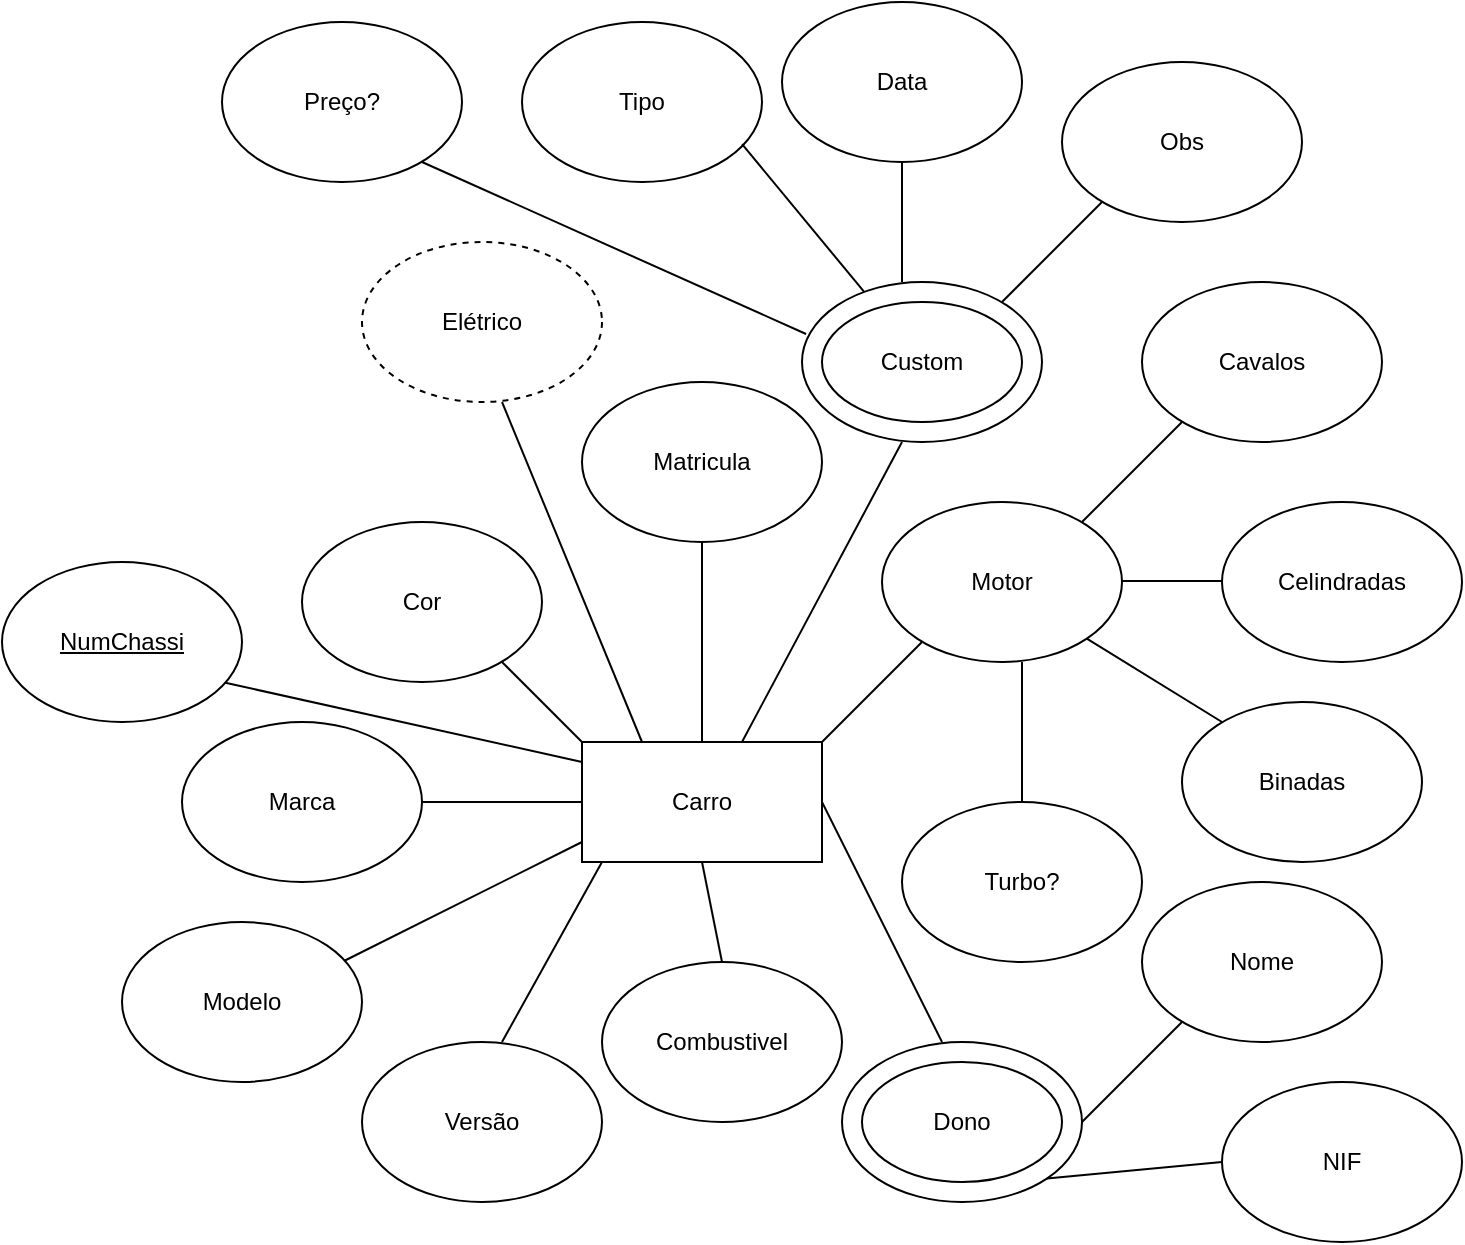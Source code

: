<mxfile version="28.2.3">
  <diagram name="Página-1" id="AaC7VC0f2-6dfNN37LNY">
    <mxGraphModel dx="1186" dy="755" grid="1" gridSize="10" guides="1" tooltips="1" connect="1" arrows="1" fold="1" page="1" pageScale="1" pageWidth="827" pageHeight="1169" math="0" shadow="0">
      <root>
        <mxCell id="0" />
        <mxCell id="1" parent="0" />
        <mxCell id="ZzpJcTy7Wu66cXUFzJY6-1" value="Carro" style="rounded=0;whiteSpace=wrap;html=1;" vertex="1" parent="1">
          <mxGeometry x="360" y="410" width="120" height="60" as="geometry" />
        </mxCell>
        <mxCell id="ZzpJcTy7Wu66cXUFzJY6-2" value="" style="endArrow=none;html=1;rounded=0;" edge="1" parent="1">
          <mxGeometry width="50" height="50" relative="1" as="geometry">
            <mxPoint x="360" y="410" as="sourcePoint" />
            <mxPoint x="320" y="370" as="targetPoint" />
          </mxGeometry>
        </mxCell>
        <mxCell id="ZzpJcTy7Wu66cXUFzJY6-3" value="Cor" style="ellipse;whiteSpace=wrap;html=1;" vertex="1" parent="1">
          <mxGeometry x="220" y="300" width="120" height="80" as="geometry" />
        </mxCell>
        <mxCell id="ZzpJcTy7Wu66cXUFzJY6-4" value="" style="endArrow=none;html=1;rounded=0;" edge="1" parent="1">
          <mxGeometry width="50" height="50" relative="1" as="geometry">
            <mxPoint x="180" y="380" as="sourcePoint" />
            <mxPoint x="360" y="420" as="targetPoint" />
          </mxGeometry>
        </mxCell>
        <mxCell id="ZzpJcTy7Wu66cXUFzJY6-5" value="&lt;u&gt;NumChassi&lt;/u&gt;" style="ellipse;whiteSpace=wrap;html=1;" vertex="1" parent="1">
          <mxGeometry x="70" y="320" width="120" height="80" as="geometry" />
        </mxCell>
        <mxCell id="ZzpJcTy7Wu66cXUFzJY6-6" value="" style="endArrow=none;html=1;rounded=0;" edge="1" parent="1">
          <mxGeometry width="50" height="50" relative="1" as="geometry">
            <mxPoint x="420" y="410" as="sourcePoint" />
            <mxPoint x="420" y="310" as="targetPoint" />
          </mxGeometry>
        </mxCell>
        <mxCell id="ZzpJcTy7Wu66cXUFzJY6-7" value="Matricula" style="ellipse;whiteSpace=wrap;html=1;" vertex="1" parent="1">
          <mxGeometry x="360" y="230" width="120" height="80" as="geometry" />
        </mxCell>
        <mxCell id="ZzpJcTy7Wu66cXUFzJY6-8" value="" style="endArrow=none;html=1;rounded=0;" edge="1" parent="1">
          <mxGeometry width="50" height="50" relative="1" as="geometry">
            <mxPoint x="480" y="410" as="sourcePoint" />
            <mxPoint x="530" y="360" as="targetPoint" />
          </mxGeometry>
        </mxCell>
        <mxCell id="ZzpJcTy7Wu66cXUFzJY6-9" value="Motor" style="ellipse;whiteSpace=wrap;html=1;" vertex="1" parent="1">
          <mxGeometry x="510" y="290" width="120" height="80" as="geometry" />
        </mxCell>
        <mxCell id="ZzpJcTy7Wu66cXUFzJY6-10" value="" style="endArrow=none;html=1;rounded=0;" edge="1" parent="1">
          <mxGeometry width="50" height="50" relative="1" as="geometry">
            <mxPoint x="610" y="300" as="sourcePoint" />
            <mxPoint x="660" y="250" as="targetPoint" />
          </mxGeometry>
        </mxCell>
        <mxCell id="ZzpJcTy7Wu66cXUFzJY6-11" value="Cavalos" style="ellipse;whiteSpace=wrap;html=1;" vertex="1" parent="1">
          <mxGeometry x="640" y="180" width="120" height="80" as="geometry" />
        </mxCell>
        <mxCell id="ZzpJcTy7Wu66cXUFzJY6-12" value="" style="endArrow=none;html=1;rounded=0;" edge="1" parent="1">
          <mxGeometry width="50" height="50" relative="1" as="geometry">
            <mxPoint x="630" y="329.5" as="sourcePoint" />
            <mxPoint x="680" y="329.5" as="targetPoint" />
          </mxGeometry>
        </mxCell>
        <mxCell id="ZzpJcTy7Wu66cXUFzJY6-13" value="Celindradas" style="ellipse;whiteSpace=wrap;html=1;" vertex="1" parent="1">
          <mxGeometry x="680" y="290" width="120" height="80" as="geometry" />
        </mxCell>
        <mxCell id="ZzpJcTy7Wu66cXUFzJY6-14" value="" style="endArrow=none;html=1;rounded=0;entryX=1;entryY=1;entryDx=0;entryDy=0;" edge="1" parent="1" target="ZzpJcTy7Wu66cXUFzJY6-9">
          <mxGeometry width="50" height="50" relative="1" as="geometry">
            <mxPoint x="680" y="400" as="sourcePoint" />
            <mxPoint x="650" y="360" as="targetPoint" />
          </mxGeometry>
        </mxCell>
        <mxCell id="ZzpJcTy7Wu66cXUFzJY6-15" value="Binadas" style="ellipse;whiteSpace=wrap;html=1;" vertex="1" parent="1">
          <mxGeometry x="660" y="390" width="120" height="80" as="geometry" />
        </mxCell>
        <mxCell id="ZzpJcTy7Wu66cXUFzJY6-16" value="" style="endArrow=none;html=1;rounded=0;" edge="1" parent="1">
          <mxGeometry width="50" height="50" relative="1" as="geometry">
            <mxPoint x="580" y="440" as="sourcePoint" />
            <mxPoint x="580" y="370" as="targetPoint" />
          </mxGeometry>
        </mxCell>
        <mxCell id="ZzpJcTy7Wu66cXUFzJY6-17" value="Turbo?" style="ellipse;whiteSpace=wrap;html=1;" vertex="1" parent="1">
          <mxGeometry x="520" y="440" width="120" height="80" as="geometry" />
        </mxCell>
        <mxCell id="ZzpJcTy7Wu66cXUFzJY6-18" value="Marca" style="ellipse;whiteSpace=wrap;html=1;" vertex="1" parent="1">
          <mxGeometry x="160" y="400" width="120" height="80" as="geometry" />
        </mxCell>
        <mxCell id="ZzpJcTy7Wu66cXUFzJY6-19" value="" style="endArrow=none;html=1;rounded=0;" edge="1" parent="1">
          <mxGeometry width="50" height="50" relative="1" as="geometry">
            <mxPoint x="480" y="440" as="sourcePoint" />
            <mxPoint x="540" y="560" as="targetPoint" />
          </mxGeometry>
        </mxCell>
        <mxCell id="ZzpJcTy7Wu66cXUFzJY6-20" value="Dono" style="ellipse;whiteSpace=wrap;html=1;" vertex="1" parent="1">
          <mxGeometry x="490" y="560" width="120" height="80" as="geometry" />
        </mxCell>
        <mxCell id="ZzpJcTy7Wu66cXUFzJY6-21" value="" style="endArrow=none;html=1;rounded=0;" edge="1" parent="1">
          <mxGeometry width="50" height="50" relative="1" as="geometry">
            <mxPoint x="610" y="600" as="sourcePoint" />
            <mxPoint x="660" y="550" as="targetPoint" />
          </mxGeometry>
        </mxCell>
        <mxCell id="ZzpJcTy7Wu66cXUFzJY6-22" value="Nome" style="ellipse;whiteSpace=wrap;html=1;" vertex="1" parent="1">
          <mxGeometry x="640" y="480" width="120" height="80" as="geometry" />
        </mxCell>
        <mxCell id="ZzpJcTy7Wu66cXUFzJY6-23" value="NIF" style="ellipse;whiteSpace=wrap;html=1;" vertex="1" parent="1">
          <mxGeometry x="680" y="580" width="120" height="80" as="geometry" />
        </mxCell>
        <mxCell id="ZzpJcTy7Wu66cXUFzJY6-24" value="" style="endArrow=none;html=1;rounded=0;entryX=1;entryY=1;entryDx=0;entryDy=0;" edge="1" parent="1" target="ZzpJcTy7Wu66cXUFzJY6-20">
          <mxGeometry width="50" height="50" relative="1" as="geometry">
            <mxPoint x="680" y="620" as="sourcePoint" />
            <mxPoint x="610" y="650" as="targetPoint" />
          </mxGeometry>
        </mxCell>
        <mxCell id="ZzpJcTy7Wu66cXUFzJY6-25" value="" style="endArrow=none;html=1;rounded=0;" edge="1" parent="1">
          <mxGeometry width="50" height="50" relative="1" as="geometry">
            <mxPoint x="280" y="440" as="sourcePoint" />
            <mxPoint x="360" y="440" as="targetPoint" />
          </mxGeometry>
        </mxCell>
        <mxCell id="ZzpJcTy7Wu66cXUFzJY6-26" value="" style="endArrow=none;html=1;rounded=0;" edge="1" parent="1">
          <mxGeometry width="50" height="50" relative="1" as="geometry">
            <mxPoint x="240" y="520" as="sourcePoint" />
            <mxPoint x="360" y="460" as="targetPoint" />
          </mxGeometry>
        </mxCell>
        <mxCell id="ZzpJcTy7Wu66cXUFzJY6-27" value="Modelo" style="ellipse;whiteSpace=wrap;html=1;" vertex="1" parent="1">
          <mxGeometry x="130" y="500" width="120" height="80" as="geometry" />
        </mxCell>
        <mxCell id="ZzpJcTy7Wu66cXUFzJY6-28" value="" style="endArrow=none;html=1;rounded=0;" edge="1" parent="1">
          <mxGeometry width="50" height="50" relative="1" as="geometry">
            <mxPoint x="320" y="560" as="sourcePoint" />
            <mxPoint x="370" y="470" as="targetPoint" />
          </mxGeometry>
        </mxCell>
        <mxCell id="ZzpJcTy7Wu66cXUFzJY6-29" value="Versão" style="ellipse;whiteSpace=wrap;html=1;" vertex="1" parent="1">
          <mxGeometry x="250" y="560" width="120" height="80" as="geometry" />
        </mxCell>
        <mxCell id="ZzpJcTy7Wu66cXUFzJY6-30" value="" style="endArrow=none;html=1;rounded=0;exitX=0.5;exitY=0;exitDx=0;exitDy=0;" edge="1" parent="1" source="ZzpJcTy7Wu66cXUFzJY6-31">
          <mxGeometry width="50" height="50" relative="1" as="geometry">
            <mxPoint x="440" y="520" as="sourcePoint" />
            <mxPoint x="420" y="470" as="targetPoint" />
          </mxGeometry>
        </mxCell>
        <mxCell id="ZzpJcTy7Wu66cXUFzJY6-31" value="Combustivel" style="ellipse;whiteSpace=wrap;html=1;" vertex="1" parent="1">
          <mxGeometry x="370" y="520" width="120" height="80" as="geometry" />
        </mxCell>
        <mxCell id="ZzpJcTy7Wu66cXUFzJY6-32" value="Dono" style="ellipse;whiteSpace=wrap;html=1;" vertex="1" parent="1">
          <mxGeometry x="500" y="570" width="100" height="60" as="geometry" />
        </mxCell>
        <mxCell id="ZzpJcTy7Wu66cXUFzJY6-33" value="" style="endArrow=none;html=1;rounded=0;" edge="1" parent="1">
          <mxGeometry width="50" height="50" relative="1" as="geometry">
            <mxPoint x="390" y="410" as="sourcePoint" />
            <mxPoint x="320" y="240" as="targetPoint" />
          </mxGeometry>
        </mxCell>
        <mxCell id="ZzpJcTy7Wu66cXUFzJY6-35" value="Elétrico" style="ellipse;whiteSpace=wrap;html=1;align=center;dashed=1;" vertex="1" parent="1">
          <mxGeometry x="250" y="160" width="120" height="80" as="geometry" />
        </mxCell>
        <mxCell id="ZzpJcTy7Wu66cXUFzJY6-36" value="" style="endArrow=none;html=1;rounded=0;" edge="1" parent="1">
          <mxGeometry width="50" height="50" relative="1" as="geometry">
            <mxPoint x="440" y="410" as="sourcePoint" />
            <mxPoint x="520" y="260" as="targetPoint" />
          </mxGeometry>
        </mxCell>
        <mxCell id="ZzpJcTy7Wu66cXUFzJY6-37" value="" style="ellipse;whiteSpace=wrap;html=1;" vertex="1" parent="1">
          <mxGeometry x="470" y="180" width="120" height="80" as="geometry" />
        </mxCell>
        <mxCell id="ZzpJcTy7Wu66cXUFzJY6-38" value="Custom" style="ellipse;whiteSpace=wrap;html=1;" vertex="1" parent="1">
          <mxGeometry x="480" y="190" width="100" height="60" as="geometry" />
        </mxCell>
        <mxCell id="ZzpJcTy7Wu66cXUFzJY6-39" value="" style="endArrow=none;html=1;rounded=0;" edge="1" parent="1">
          <mxGeometry width="50" height="50" relative="1" as="geometry">
            <mxPoint x="520" y="180" as="sourcePoint" />
            <mxPoint x="520" y="120" as="targetPoint" />
          </mxGeometry>
        </mxCell>
        <mxCell id="ZzpJcTy7Wu66cXUFzJY6-40" value="Data" style="ellipse;whiteSpace=wrap;html=1;" vertex="1" parent="1">
          <mxGeometry x="460" y="40" width="120" height="80" as="geometry" />
        </mxCell>
        <mxCell id="ZzpJcTy7Wu66cXUFzJY6-41" value="" style="endArrow=none;html=1;rounded=0;" edge="1" parent="1">
          <mxGeometry width="50" height="50" relative="1" as="geometry">
            <mxPoint x="570" y="190" as="sourcePoint" />
            <mxPoint x="620" y="140" as="targetPoint" />
          </mxGeometry>
        </mxCell>
        <mxCell id="ZzpJcTy7Wu66cXUFzJY6-42" value="Obs" style="ellipse;whiteSpace=wrap;html=1;" vertex="1" parent="1">
          <mxGeometry x="600" y="70" width="120" height="80" as="geometry" />
        </mxCell>
        <mxCell id="ZzpJcTy7Wu66cXUFzJY6-44" value="Tipo" style="ellipse;whiteSpace=wrap;html=1;" vertex="1" parent="1">
          <mxGeometry x="330" y="50" width="120" height="80" as="geometry" />
        </mxCell>
        <mxCell id="ZzpJcTy7Wu66cXUFzJY6-45" value="" style="endArrow=none;html=1;rounded=0;entryX=0.917;entryY=0.763;entryDx=0;entryDy=0;entryPerimeter=0;" edge="1" parent="1" source="ZzpJcTy7Wu66cXUFzJY6-37" target="ZzpJcTy7Wu66cXUFzJY6-44">
          <mxGeometry width="50" height="50" relative="1" as="geometry">
            <mxPoint x="420" y="180" as="sourcePoint" />
            <mxPoint x="470" y="130" as="targetPoint" />
          </mxGeometry>
        </mxCell>
        <mxCell id="ZzpJcTy7Wu66cXUFzJY6-46" value="" style="endArrow=none;html=1;rounded=0;exitX=0.017;exitY=0.325;exitDx=0;exitDy=0;exitPerimeter=0;" edge="1" parent="1" source="ZzpJcTy7Wu66cXUFzJY6-37">
          <mxGeometry width="50" height="50" relative="1" as="geometry">
            <mxPoint x="410" y="200" as="sourcePoint" />
            <mxPoint x="280" y="120" as="targetPoint" />
          </mxGeometry>
        </mxCell>
        <mxCell id="ZzpJcTy7Wu66cXUFzJY6-47" value="Preço?" style="ellipse;whiteSpace=wrap;html=1;" vertex="1" parent="1">
          <mxGeometry x="180" y="50" width="120" height="80" as="geometry" />
        </mxCell>
      </root>
    </mxGraphModel>
  </diagram>
</mxfile>
